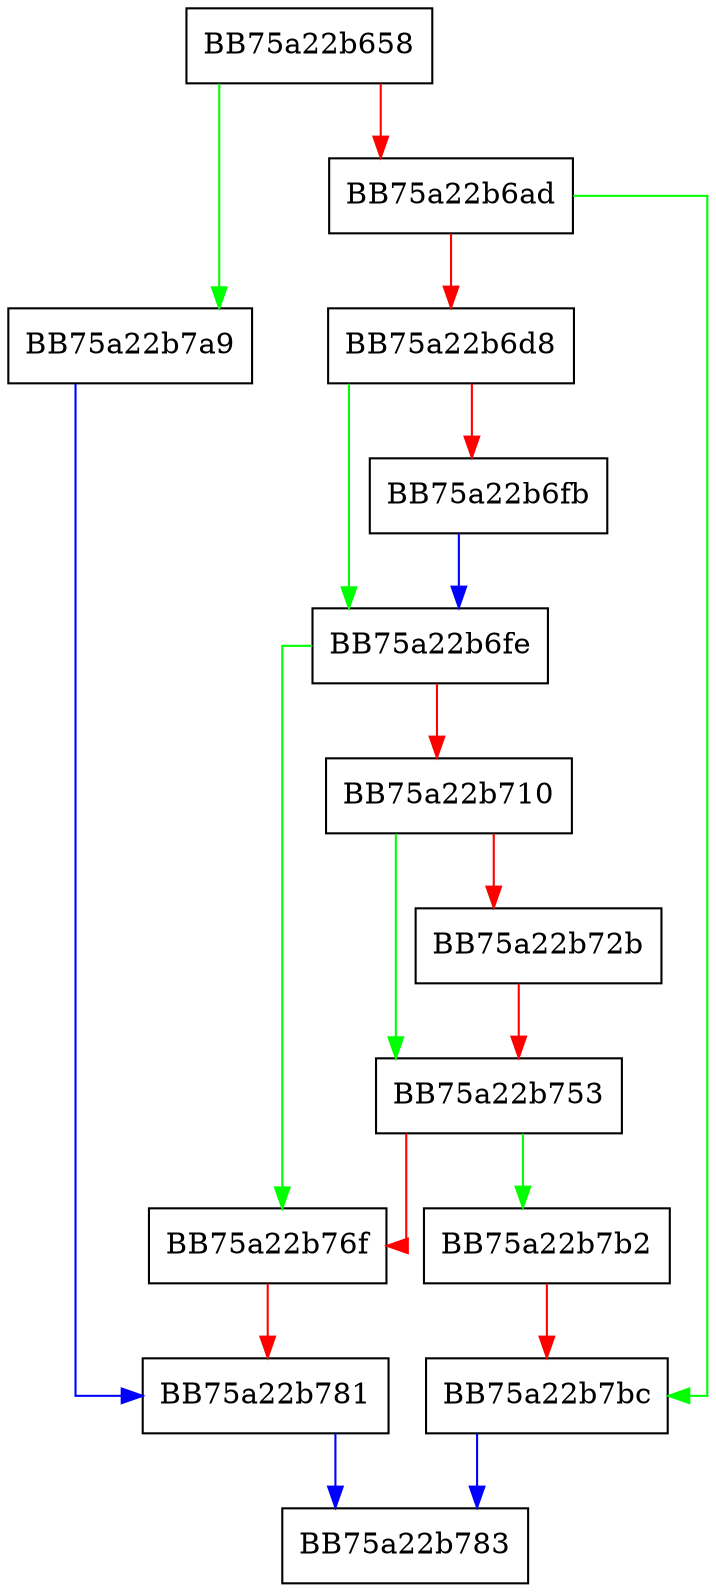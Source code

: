 digraph TestIsCfaExemptProcess {
  node [shape="box"];
  graph [splines=ortho];
  BB75a22b658 -> BB75a22b7a9 [color="green"];
  BB75a22b658 -> BB75a22b6ad [color="red"];
  BB75a22b6ad -> BB75a22b7bc [color="green"];
  BB75a22b6ad -> BB75a22b6d8 [color="red"];
  BB75a22b6d8 -> BB75a22b6fe [color="green"];
  BB75a22b6d8 -> BB75a22b6fb [color="red"];
  BB75a22b6fb -> BB75a22b6fe [color="blue"];
  BB75a22b6fe -> BB75a22b76f [color="green"];
  BB75a22b6fe -> BB75a22b710 [color="red"];
  BB75a22b710 -> BB75a22b753 [color="green"];
  BB75a22b710 -> BB75a22b72b [color="red"];
  BB75a22b72b -> BB75a22b753 [color="red"];
  BB75a22b753 -> BB75a22b7b2 [color="green"];
  BB75a22b753 -> BB75a22b76f [color="red"];
  BB75a22b76f -> BB75a22b781 [color="red"];
  BB75a22b781 -> BB75a22b783 [color="blue"];
  BB75a22b7a9 -> BB75a22b781 [color="blue"];
  BB75a22b7b2 -> BB75a22b7bc [color="red"];
  BB75a22b7bc -> BB75a22b783 [color="blue"];
}